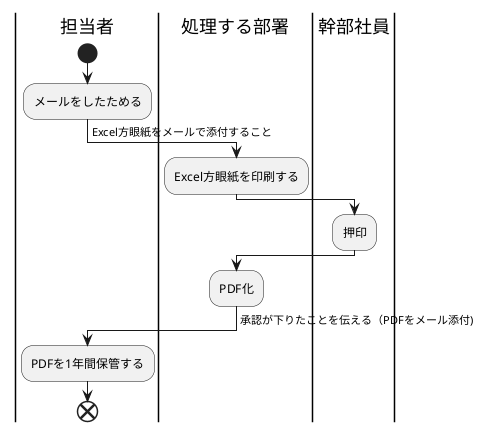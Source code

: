 @startuml
|担当者|
start
:メールをしたためる;
-> Excel方眼紙をメールで添付すること;
|処理する部署|
:Excel方眼紙を印刷する;
|幹部社員|
:押印;
|処理する部署|
:PDF化;
-> 承認が下りたことを伝える（PDFをメール添付);
|担当者|
:PDFを1年間保管する;
end
@enduml